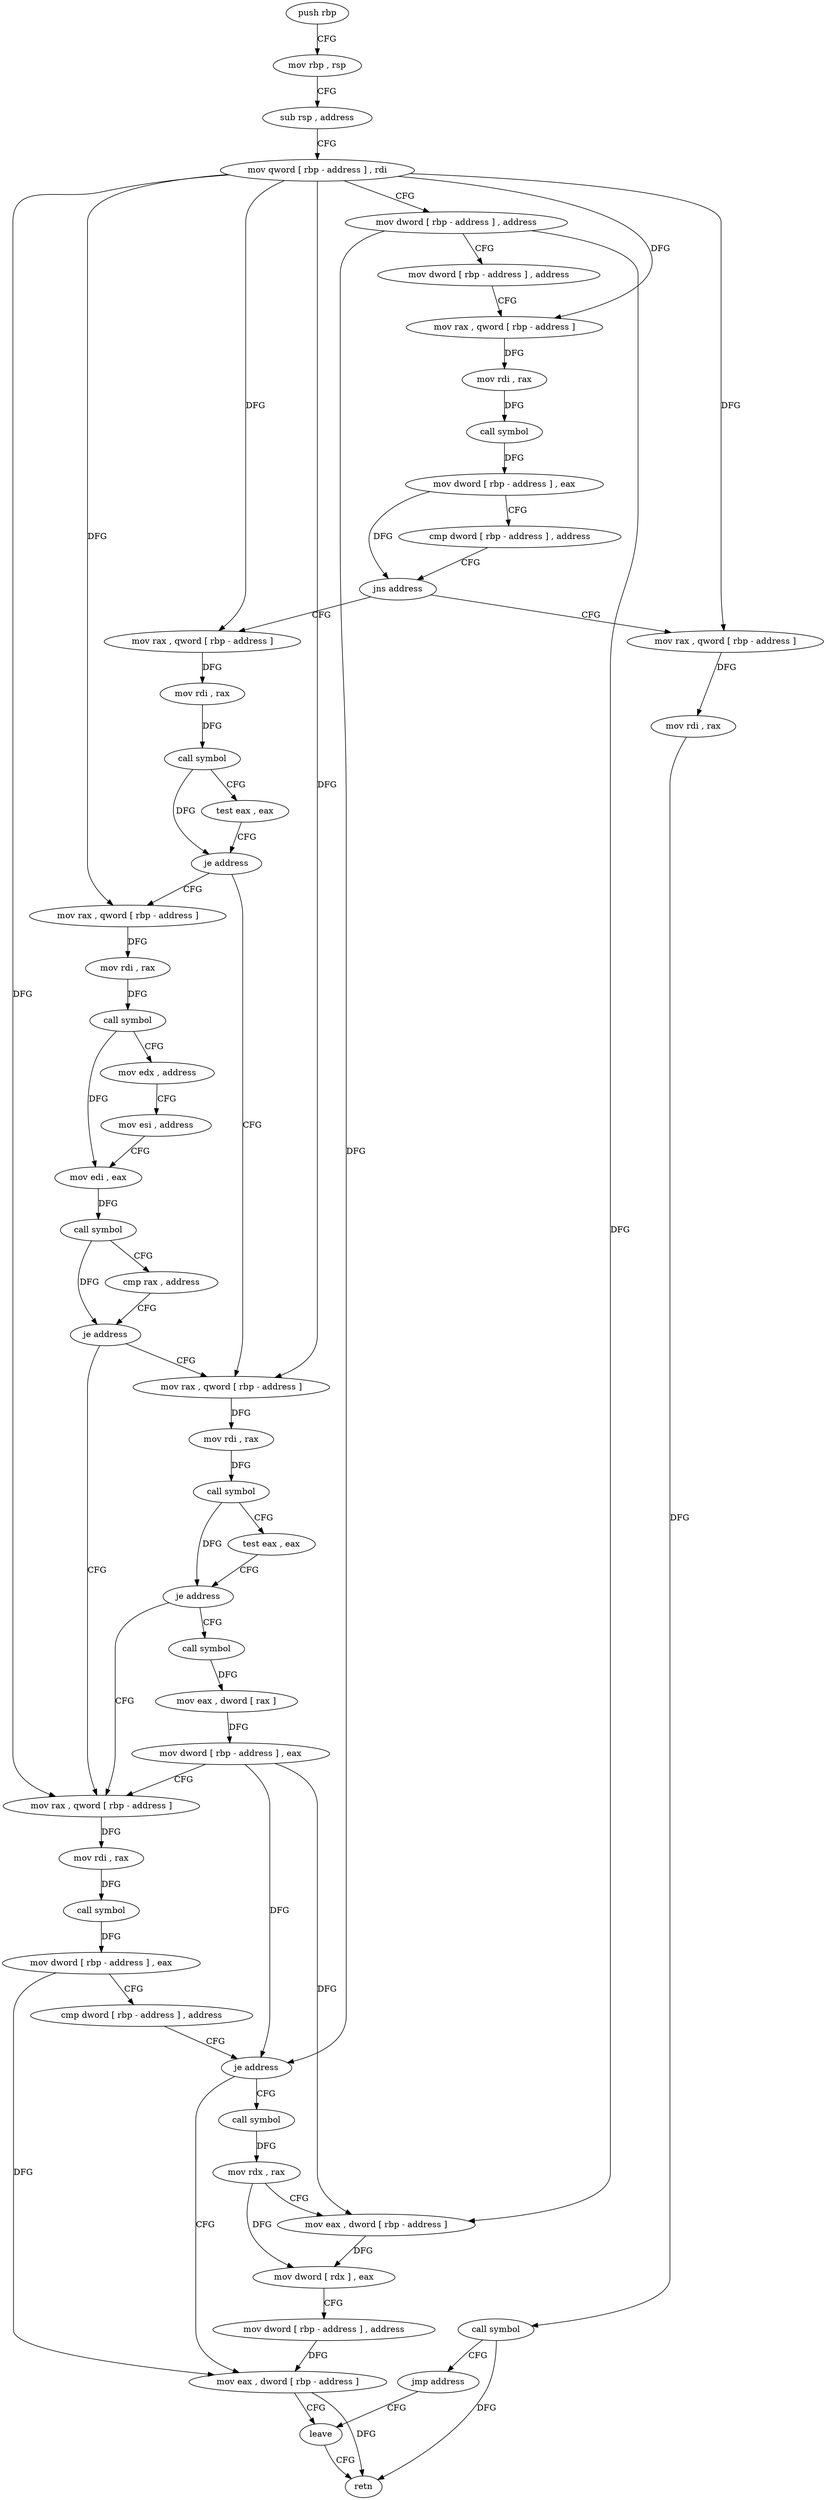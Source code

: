 digraph "func" {
"4290014" [label = "push rbp" ]
"4290015" [label = "mov rbp , rsp" ]
"4290018" [label = "sub rsp , address" ]
"4290022" [label = "mov qword [ rbp - address ] , rdi" ]
"4290026" [label = "mov dword [ rbp - address ] , address" ]
"4290033" [label = "mov dword [ rbp - address ] , address" ]
"4290040" [label = "mov rax , qword [ rbp - address ]" ]
"4290044" [label = "mov rdi , rax" ]
"4290047" [label = "call symbol" ]
"4290052" [label = "mov dword [ rbp - address ] , eax" ]
"4290055" [label = "cmp dword [ rbp - address ] , address" ]
"4290059" [label = "jns address" ]
"4290075" [label = "mov rax , qword [ rbp - address ]" ]
"4290061" [label = "mov rax , qword [ rbp - address ]" ]
"4290079" [label = "mov rdi , rax" ]
"4290082" [label = "call symbol" ]
"4290087" [label = "test eax , eax" ]
"4290089" [label = "je address" ]
"4290126" [label = "mov rax , qword [ rbp - address ]" ]
"4290091" [label = "mov rax , qword [ rbp - address ]" ]
"4290065" [label = "mov rdi , rax" ]
"4290068" [label = "call symbol" ]
"4290073" [label = "jmp address" ]
"4290196" [label = "leave" ]
"4290130" [label = "mov rdi , rax" ]
"4290133" [label = "call symbol" ]
"4290138" [label = "test eax , eax" ]
"4290140" [label = "je address" ]
"4290152" [label = "mov rax , qword [ rbp - address ]" ]
"4290142" [label = "call symbol" ]
"4290095" [label = "mov rdi , rax" ]
"4290098" [label = "call symbol" ]
"4290103" [label = "mov edx , address" ]
"4290108" [label = "mov esi , address" ]
"4290113" [label = "mov edi , eax" ]
"4290115" [label = "call symbol" ]
"4290120" [label = "cmp rax , address" ]
"4290124" [label = "je address" ]
"4290197" [label = "retn" ]
"4290156" [label = "mov rdi , rax" ]
"4290159" [label = "call symbol" ]
"4290164" [label = "mov dword [ rbp - address ] , eax" ]
"4290167" [label = "cmp dword [ rbp - address ] , address" ]
"4290171" [label = "je address" ]
"4290193" [label = "mov eax , dword [ rbp - address ]" ]
"4290173" [label = "call symbol" ]
"4290147" [label = "mov eax , dword [ rax ]" ]
"4290149" [label = "mov dword [ rbp - address ] , eax" ]
"4290178" [label = "mov rdx , rax" ]
"4290181" [label = "mov eax , dword [ rbp - address ]" ]
"4290184" [label = "mov dword [ rdx ] , eax" ]
"4290186" [label = "mov dword [ rbp - address ] , address" ]
"4290014" -> "4290015" [ label = "CFG" ]
"4290015" -> "4290018" [ label = "CFG" ]
"4290018" -> "4290022" [ label = "CFG" ]
"4290022" -> "4290026" [ label = "CFG" ]
"4290022" -> "4290040" [ label = "DFG" ]
"4290022" -> "4290075" [ label = "DFG" ]
"4290022" -> "4290061" [ label = "DFG" ]
"4290022" -> "4290126" [ label = "DFG" ]
"4290022" -> "4290091" [ label = "DFG" ]
"4290022" -> "4290152" [ label = "DFG" ]
"4290026" -> "4290033" [ label = "CFG" ]
"4290026" -> "4290171" [ label = "DFG" ]
"4290026" -> "4290181" [ label = "DFG" ]
"4290033" -> "4290040" [ label = "CFG" ]
"4290040" -> "4290044" [ label = "DFG" ]
"4290044" -> "4290047" [ label = "DFG" ]
"4290047" -> "4290052" [ label = "DFG" ]
"4290052" -> "4290055" [ label = "CFG" ]
"4290052" -> "4290059" [ label = "DFG" ]
"4290055" -> "4290059" [ label = "CFG" ]
"4290059" -> "4290075" [ label = "CFG" ]
"4290059" -> "4290061" [ label = "CFG" ]
"4290075" -> "4290079" [ label = "DFG" ]
"4290061" -> "4290065" [ label = "DFG" ]
"4290079" -> "4290082" [ label = "DFG" ]
"4290082" -> "4290087" [ label = "CFG" ]
"4290082" -> "4290089" [ label = "DFG" ]
"4290087" -> "4290089" [ label = "CFG" ]
"4290089" -> "4290126" [ label = "CFG" ]
"4290089" -> "4290091" [ label = "CFG" ]
"4290126" -> "4290130" [ label = "DFG" ]
"4290091" -> "4290095" [ label = "DFG" ]
"4290065" -> "4290068" [ label = "DFG" ]
"4290068" -> "4290073" [ label = "CFG" ]
"4290068" -> "4290197" [ label = "DFG" ]
"4290073" -> "4290196" [ label = "CFG" ]
"4290196" -> "4290197" [ label = "CFG" ]
"4290130" -> "4290133" [ label = "DFG" ]
"4290133" -> "4290138" [ label = "CFG" ]
"4290133" -> "4290140" [ label = "DFG" ]
"4290138" -> "4290140" [ label = "CFG" ]
"4290140" -> "4290152" [ label = "CFG" ]
"4290140" -> "4290142" [ label = "CFG" ]
"4290152" -> "4290156" [ label = "DFG" ]
"4290142" -> "4290147" [ label = "DFG" ]
"4290095" -> "4290098" [ label = "DFG" ]
"4290098" -> "4290103" [ label = "CFG" ]
"4290098" -> "4290113" [ label = "DFG" ]
"4290103" -> "4290108" [ label = "CFG" ]
"4290108" -> "4290113" [ label = "CFG" ]
"4290113" -> "4290115" [ label = "DFG" ]
"4290115" -> "4290120" [ label = "CFG" ]
"4290115" -> "4290124" [ label = "DFG" ]
"4290120" -> "4290124" [ label = "CFG" ]
"4290124" -> "4290152" [ label = "CFG" ]
"4290124" -> "4290126" [ label = "CFG" ]
"4290156" -> "4290159" [ label = "DFG" ]
"4290159" -> "4290164" [ label = "DFG" ]
"4290164" -> "4290167" [ label = "CFG" ]
"4290164" -> "4290193" [ label = "DFG" ]
"4290167" -> "4290171" [ label = "CFG" ]
"4290171" -> "4290193" [ label = "CFG" ]
"4290171" -> "4290173" [ label = "CFG" ]
"4290193" -> "4290196" [ label = "CFG" ]
"4290193" -> "4290197" [ label = "DFG" ]
"4290173" -> "4290178" [ label = "DFG" ]
"4290147" -> "4290149" [ label = "DFG" ]
"4290149" -> "4290152" [ label = "CFG" ]
"4290149" -> "4290171" [ label = "DFG" ]
"4290149" -> "4290181" [ label = "DFG" ]
"4290178" -> "4290181" [ label = "CFG" ]
"4290178" -> "4290184" [ label = "DFG" ]
"4290181" -> "4290184" [ label = "DFG" ]
"4290184" -> "4290186" [ label = "CFG" ]
"4290186" -> "4290193" [ label = "DFG" ]
}
